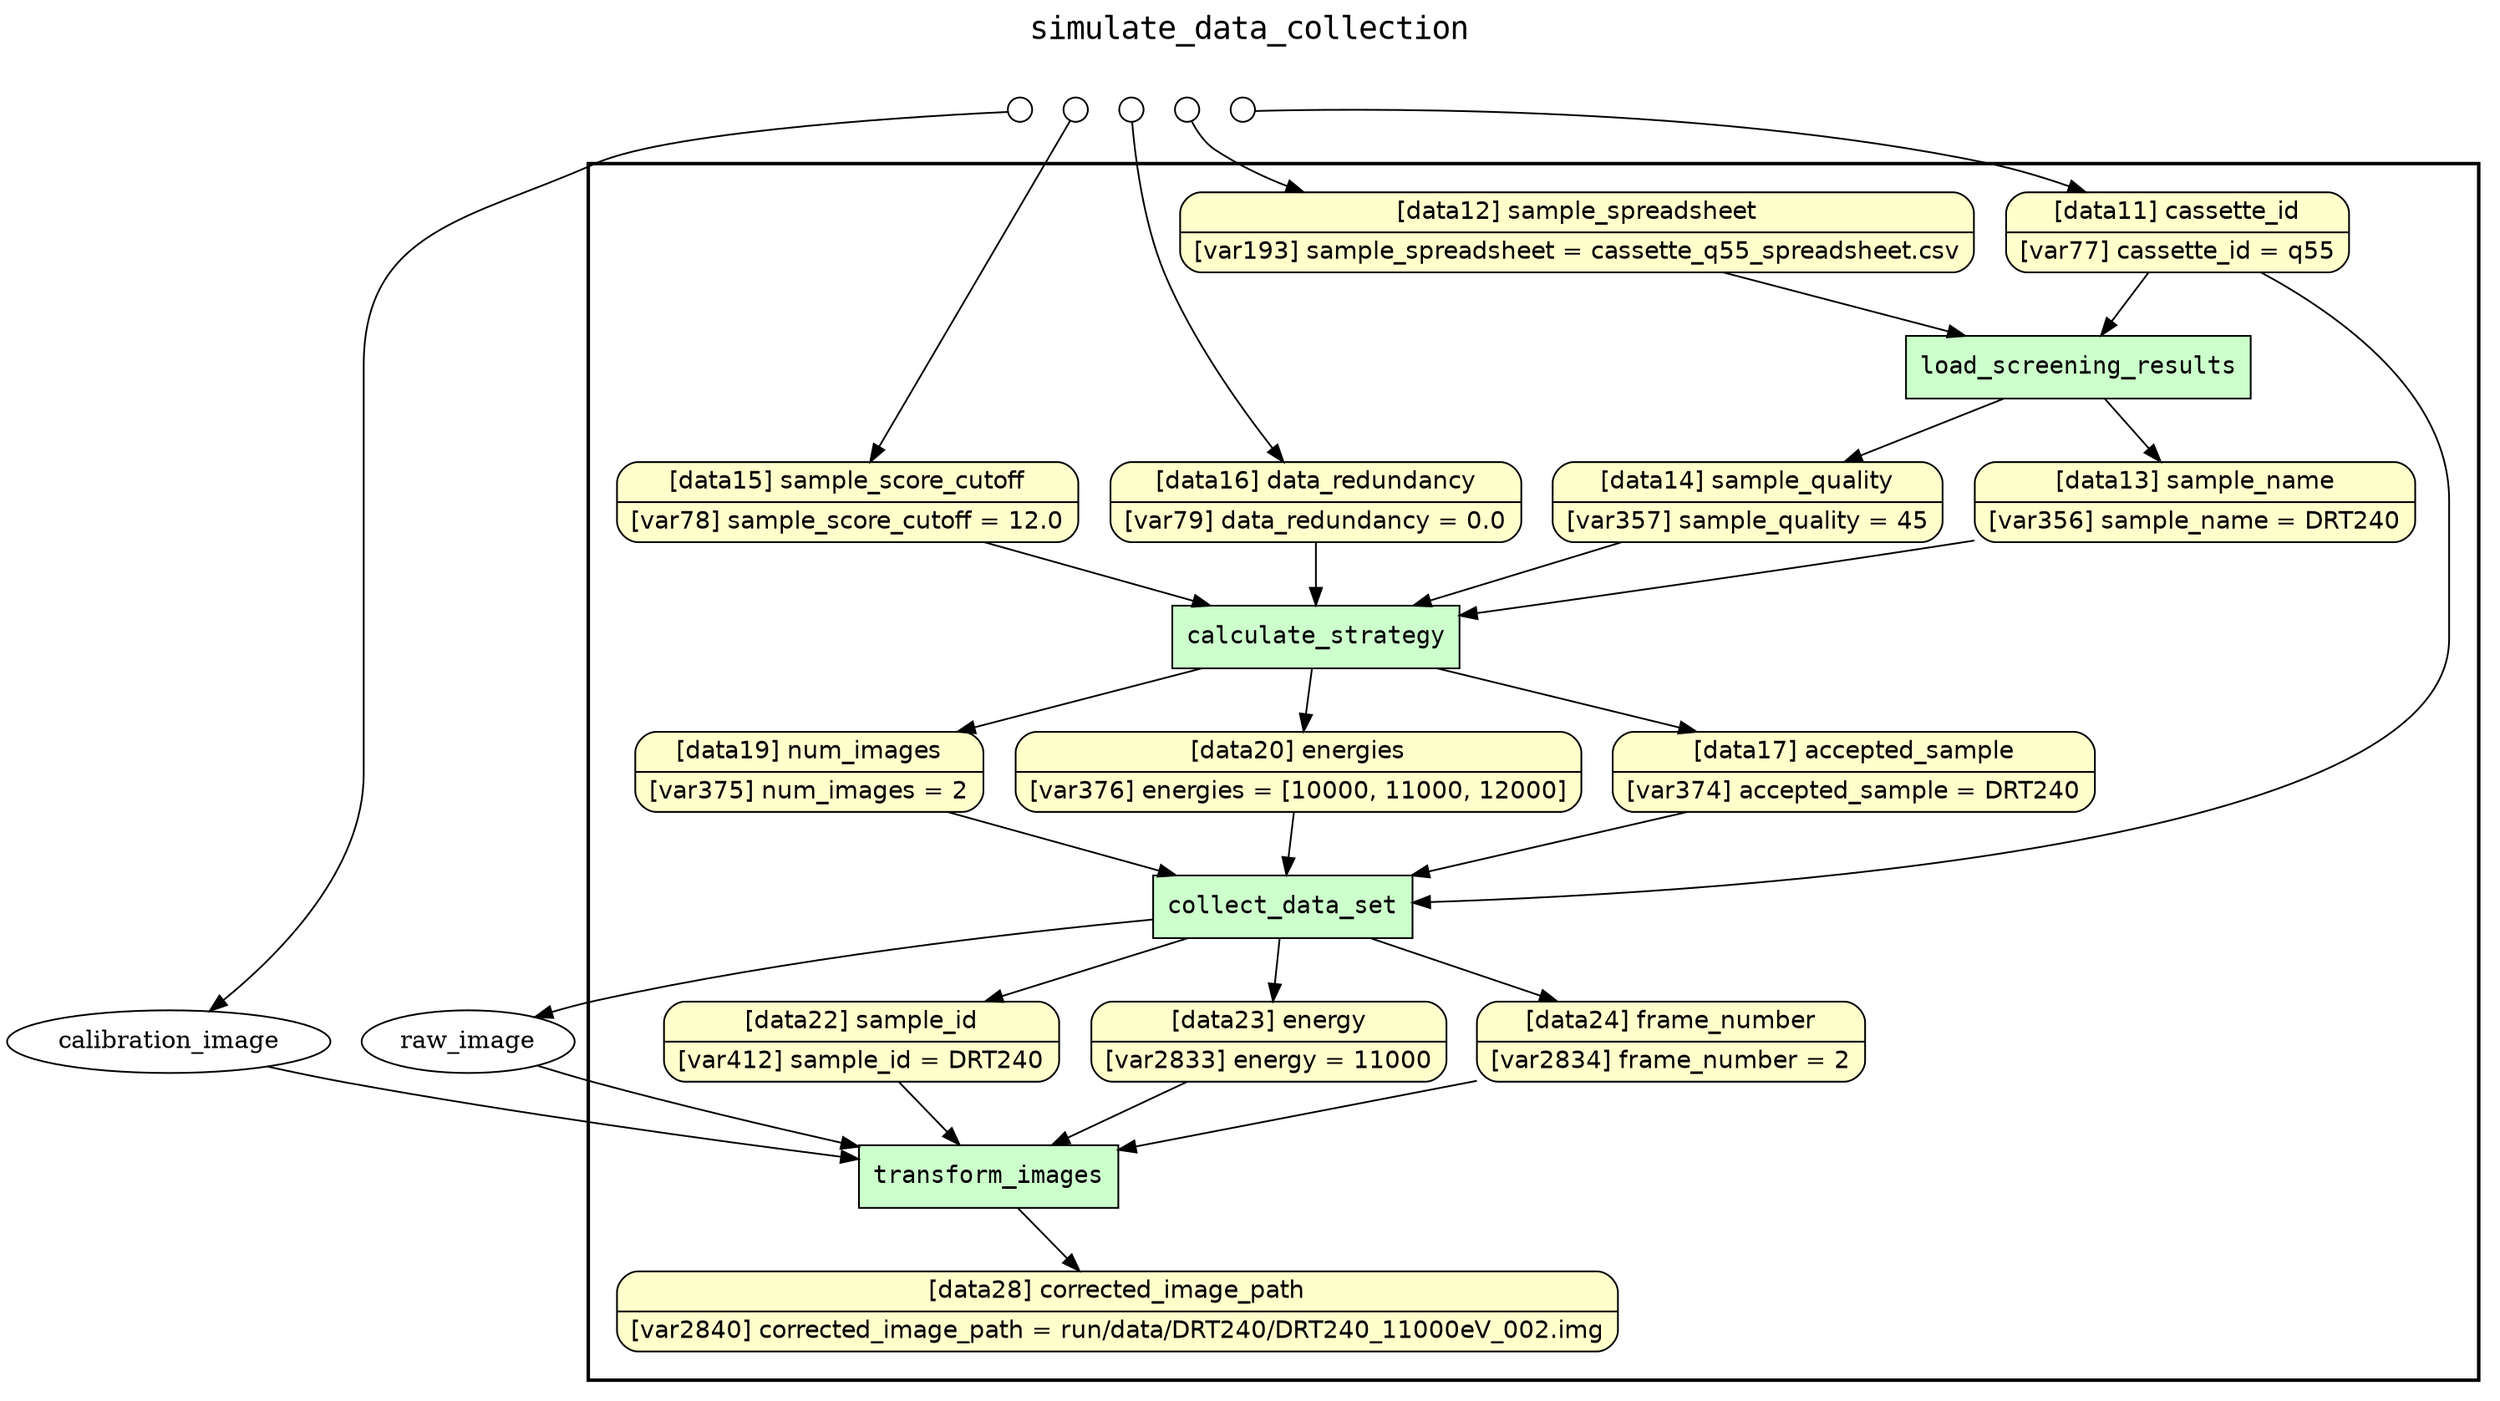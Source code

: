 
digraph yw_data_view {
rankdir=TB
fontname=Courier; fontsize=18; labelloc=t
label="simulate_data_collection"
subgraph cluster_workflow { label=""; color=black; penwidth=2
subgraph cluster_workflow_inner { label=""; color=white
node[shape=box style="filled" fillcolor="#CCFFCC" peripheries=1 fontname=Courier]
collect_data_set
calculate_strategy
load_screening_results
transform_images
node[shape=box style="filled" fillcolor="#CCFFCC" peripheries=1 fontname=Courier]
node[shape=box style="rounded,filled" fillcolor="#FFFFCC" peripheries=1 fontname=Helvetica]
cassette_id [shape=record rankdir=LR label="{<f0> [data11] cassette_id |<f1> [var77] cassette_id = q55}"]
sample_spreadsheet [shape=record rankdir=LR label="{<f0> [data12] sample_spreadsheet |<f1> [var193] sample_spreadsheet = cassette_q55_spreadsheet.csv}"]
sample_name [shape=record rankdir=LR label="{<f0> [data13] sample_name |<f1> [var356] sample_name = DRT240}"]
sample_quality [shape=record rankdir=LR label="{<f0> [data14] sample_quality |<f1> [var357] sample_quality = 45}"]
sample_score_cutoff [shape=record rankdir=LR label="{<f0> [data15] sample_score_cutoff |<f1> [var78] sample_score_cutoff = 12.0}"]
data_redundancy [shape=record rankdir=LR label="{<f0> [data16] data_redundancy |<f1> [var79] data_redundancy = 0.0}"]
accepted_sample [shape=record rankdir=LR label="{<f0> [data17] accepted_sample |<f1> [var374] accepted_sample = DRT240}"]
num_images [shape=record rankdir=LR label="{<f0> [data19] num_images |<f1> [var375] num_images = 2}"]
energies [shape=record rankdir=LR label="{<f0> [data20] energies |<f1> [var376] energies = [10000, 11000, 12000]}"]
sample_id [shape=record rankdir=LR label="{<f0> [data22] sample_id |<f1> [var412] sample_id = DRT240}"]
energy [shape=record rankdir=LR label="{<f0> [data23] energy |<f1> [var2833] energy = 11000}"]
frame_number [shape=record rankdir=LR label="{<f0> [data24] frame_number |<f1> [var2834] frame_number = 2}"]
corrected_image_path [shape=record rankdir=LR label="{<f0> [data28] corrected_image_path |<f1> [var2840] corrected_image_path = run/data/DRT240/DRT240_11000eV_002.img}"]
}}
subgraph cluster_inflows { label=""; color=white; penwidth=2
subgraph cluster_inflows_inner { label=""; color=white
node[shape=circle fillcolor="#FFFFFF" peripheries=1 width=0.2]
sample_spreadsheet_inflow [label=""]
calibration_image_inflow [label=""]
sample_score_cutoff_inflow [label=""]
data_redundancy_inflow [label=""]
cassette_id_inflow [label=""]
}}
subgraph cluster_outflows { label=""; color=white; penwidth=2
subgraph cluster_outflows_inner { label=""; color=white
node[shape=circle fillcolor="#FFFFFF" peripheries=1 width=0.2]
}}
raw_image -> transform_images
num_images -> collect_data_set
sample_name -> calculate_strategy
frame_number -> transform_images
energy -> transform_images
energies -> collect_data_set
sample_quality -> calculate_strategy
sample_spreadsheet -> load_screening_results
calibration_image -> transform_images
cassette_id -> collect_data_set
cassette_id -> load_screening_results
sample_score_cutoff -> calculate_strategy
data_redundancy -> calculate_strategy
sample_id -> transform_images
accepted_sample -> collect_data_set
load_screening_results -> sample_name
load_screening_results -> sample_quality
calculate_strategy -> accepted_sample
calculate_strategy -> num_images
calculate_strategy -> energies
collect_data_set -> sample_id
collect_data_set -> energy
collect_data_set -> frame_number
collect_data_set -> raw_image
transform_images -> corrected_image_path
sample_spreadsheet_inflow -> sample_spreadsheet
calibration_image_inflow -> calibration_image
sample_score_cutoff_inflow -> sample_score_cutoff
data_redundancy_inflow -> data_redundancy
cassette_id_inflow -> cassette_id
}

